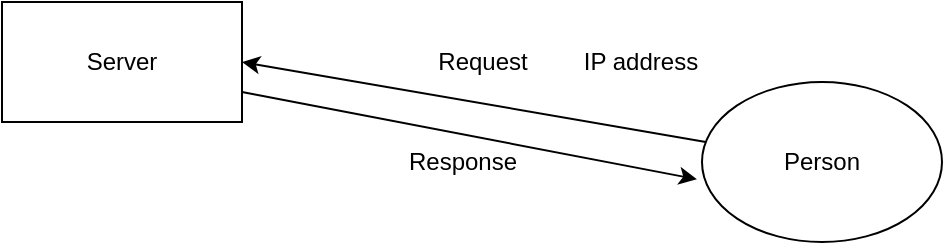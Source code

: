 <mxfile>
    <diagram id="wVaKn3seW380W6SDTZk-" name="Page-1">
        <mxGraphModel dx="520" dy="317" grid="1" gridSize="10" guides="1" tooltips="1" connect="1" arrows="1" fold="1" page="1" pageScale="1" pageWidth="827" pageHeight="1169" math="0" shadow="0">
            <root>
                <mxCell id="0"/>
                <mxCell id="1" parent="0"/>
                <mxCell id="6" style="edgeStyle=none;html=1;exitX=1;exitY=0.75;exitDx=0;exitDy=0;entryX=-0.021;entryY=0.608;entryDx=0;entryDy=0;entryPerimeter=0;" edge="1" parent="1" source="2" target="3">
                    <mxGeometry relative="1" as="geometry"/>
                </mxCell>
                <mxCell id="2" value="Server" style="rounded=0;whiteSpace=wrap;html=1;" vertex="1" parent="1">
                    <mxGeometry x="60" y="50" width="120" height="60" as="geometry"/>
                </mxCell>
                <mxCell id="4" style="edgeStyle=none;html=1;entryX=1;entryY=0.5;entryDx=0;entryDy=0;" edge="1" parent="1" source="3" target="2">
                    <mxGeometry relative="1" as="geometry"/>
                </mxCell>
                <mxCell id="3" value="Person" style="ellipse;whiteSpace=wrap;html=1;" vertex="1" parent="1">
                    <mxGeometry x="410" y="90" width="120" height="80" as="geometry"/>
                </mxCell>
                <mxCell id="5" value="Request" style="text;html=1;align=center;verticalAlign=middle;resizable=0;points=[];autosize=1;strokeColor=none;fillColor=none;" vertex="1" parent="1">
                    <mxGeometry x="270" y="70" width="60" height="20" as="geometry"/>
                </mxCell>
                <mxCell id="7" value="Response" style="text;html=1;align=center;verticalAlign=middle;resizable=0;points=[];autosize=1;strokeColor=none;fillColor=none;" vertex="1" parent="1">
                    <mxGeometry x="255" y="120" width="70" height="20" as="geometry"/>
                </mxCell>
                <mxCell id="8" value="IP address" style="text;html=1;align=center;verticalAlign=middle;resizable=0;points=[];autosize=1;strokeColor=none;fillColor=none;" vertex="1" parent="1">
                    <mxGeometry x="344" y="70" width="70" height="20" as="geometry"/>
                </mxCell>
            </root>
        </mxGraphModel>
    </diagram>
</mxfile>